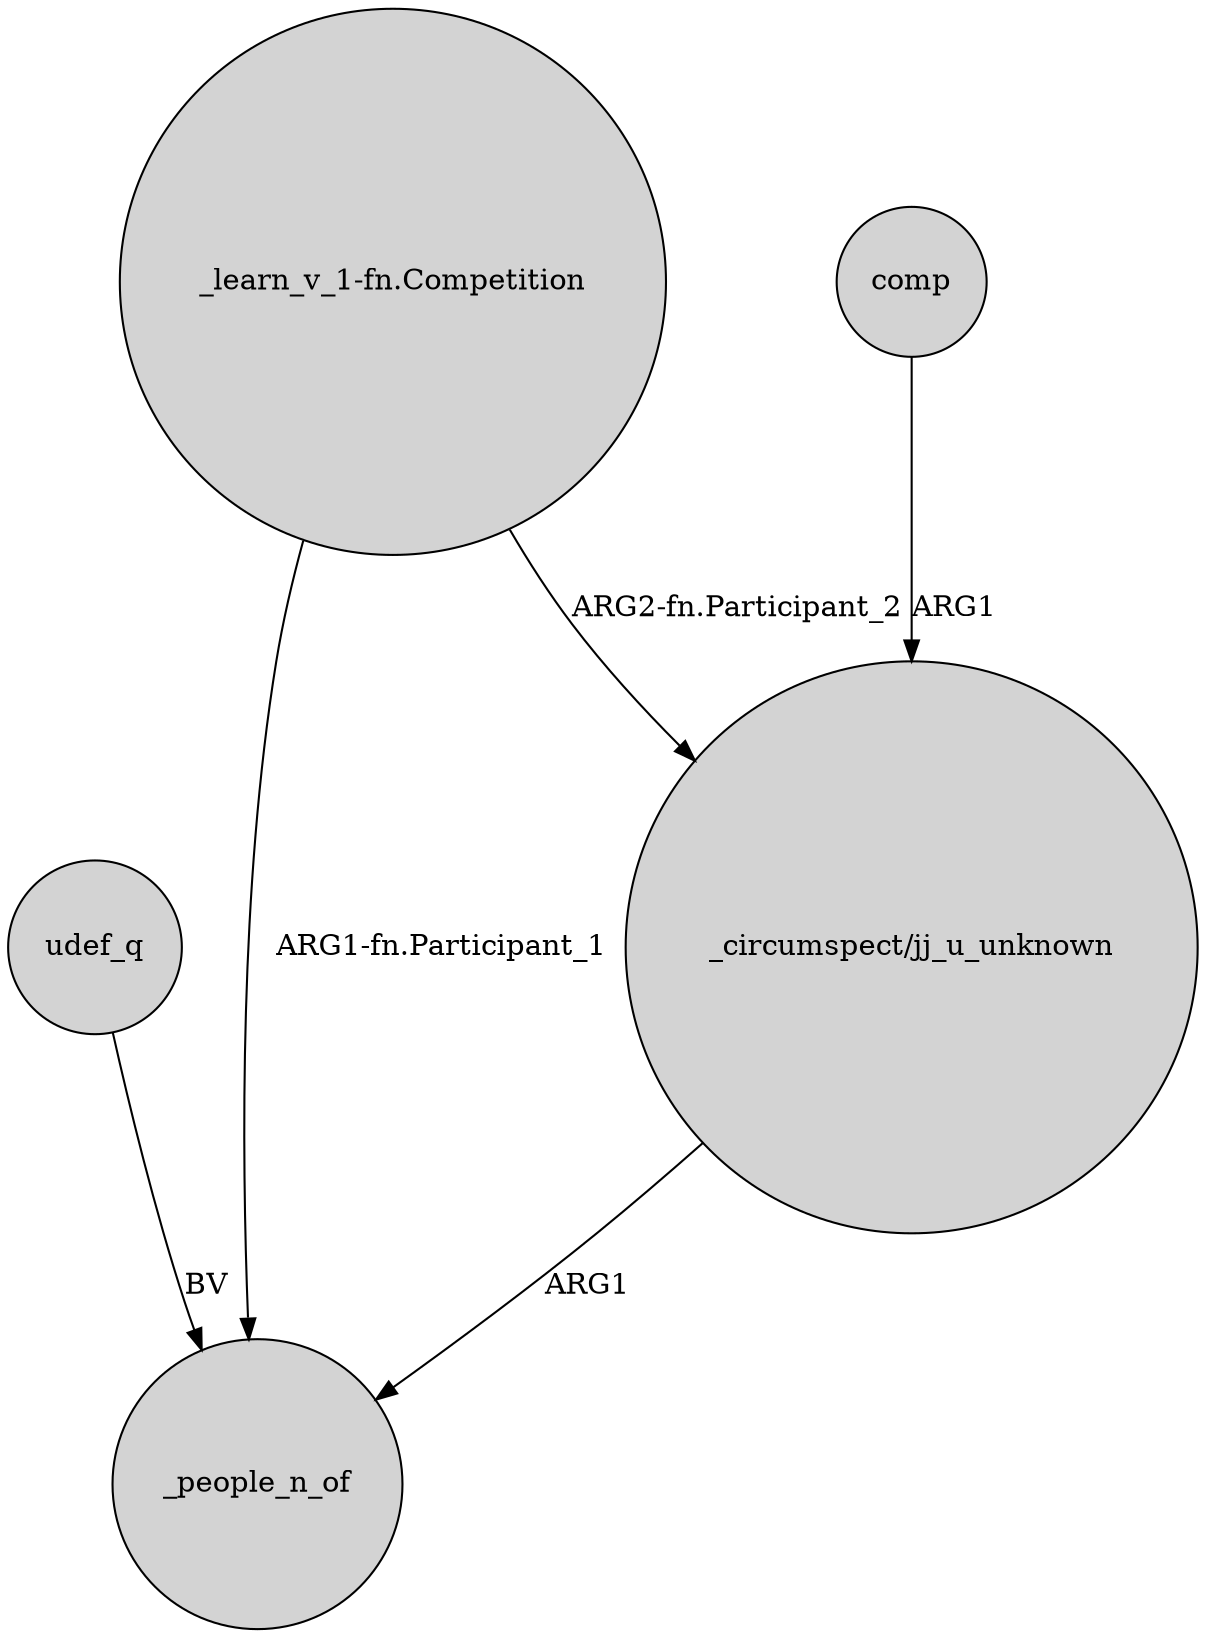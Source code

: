 digraph {
	node [shape=circle style=filled]
	udef_q -> _people_n_of [label=BV]
	"_circumspect/jj_u_unknown" -> _people_n_of [label=ARG1]
	"_learn_v_1-fn.Competition" -> "_circumspect/jj_u_unknown" [label="ARG2-fn.Participant_2"]
	comp -> "_circumspect/jj_u_unknown" [label=ARG1]
	"_learn_v_1-fn.Competition" -> _people_n_of [label="ARG1-fn.Participant_1"]
}
